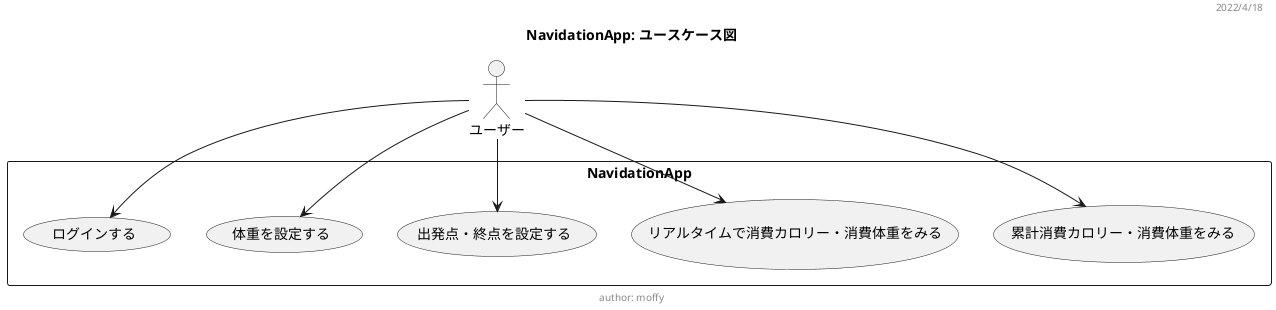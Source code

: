 @startuml NavidationApp: ユースケース図
header 2022/4/18
title NavidationApp: ユースケース図
actor ユーザー
rectangle  NavidationApp{
    ユーザー --> (累計消費カロリー・消費体重をみる)
    ユーザー --> (リアルタイムで消費カロリー・消費体重をみる)
    ユーザー --> (出発点・終点を設定する)
    ユーザー --> (体重を設定する)
    ユーザー --> (ログインする)
}
footer author: moffy
@enduml